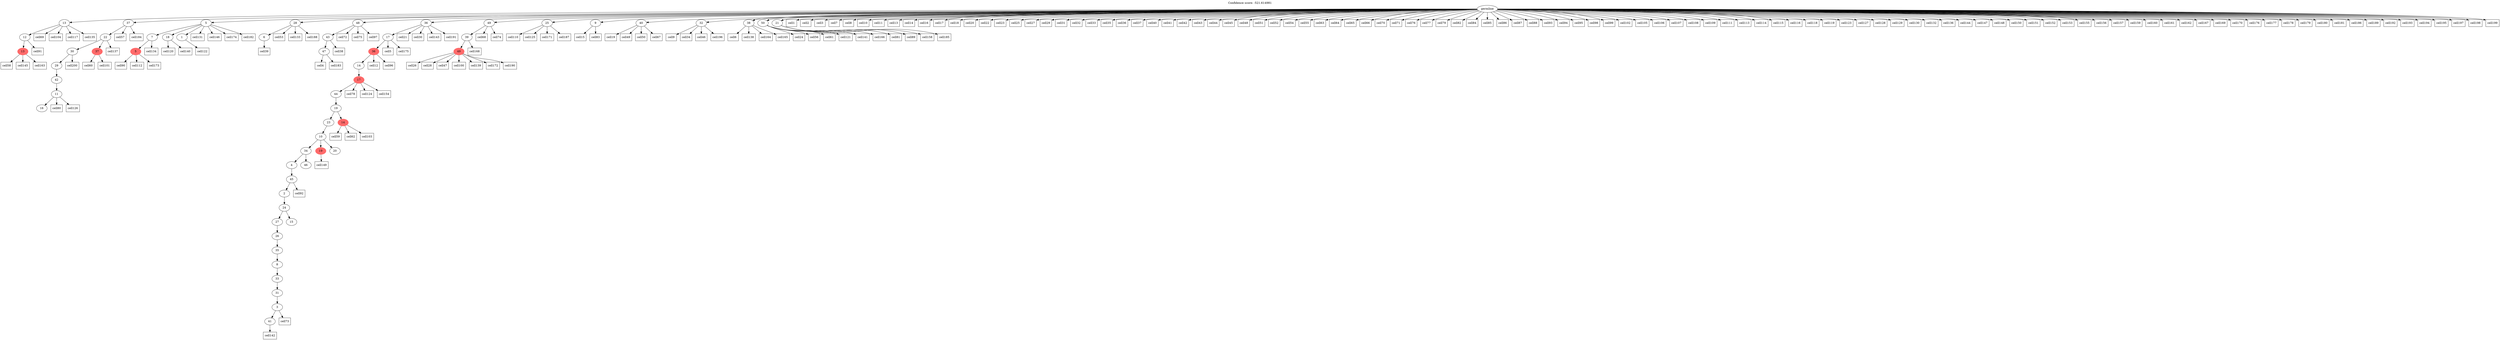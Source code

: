 digraph g {
	"53" -> "54";
	"54" [color=indianred1, style=filled, label="13"];
	"52" -> "53";
	"53" [label="12"];
	"47" -> "48";
	"48" [label="16"];
	"46" -> "47";
	"47" [label="11"];
	"45" -> "46";
	"46" [label="42"];
	"44" -> "45";
	"45" [label="29"];
	"43" -> "44";
	"44" [label="30"];
	"43" -> "49";
	"49" [color=indianred1, style=filled, label="37"];
	"42" -> "43";
	"43" [label="22"];
	"39" -> "40";
	"40" [color=indianred1, style=filled, label="5"];
	"37" -> "38";
	"38" [label="18"];
	"37" -> "39";
	"39" [label="7"];
	"37" -> "41";
	"41" [label="1"];
	"34" -> "35";
	"35" [label="6"];
	"32" -> "33";
	"33" [label="47"];
	"31" -> "32";
	"32" [label="43"];
	"24" -> "25";
	"25" [label="41"];
	"23" -> "24";
	"24" [label="3"];
	"22" -> "23";
	"23" [label="31"];
	"21" -> "22";
	"22" [label="33"];
	"20" -> "21";
	"21" [label="8"];
	"19" -> "20";
	"20" [label="35"];
	"18" -> "19";
	"19" [label="26"];
	"17" -> "18";
	"18" [label="27"];
	"17" -> "26";
	"26" [label="15"];
	"16" -> "17";
	"17" [label="24"];
	"15" -> "16";
	"16" [label="2"];
	"14" -> "15";
	"15" [label="45"];
	"13" -> "14";
	"14" [label="4"];
	"13" -> "27";
	"27" [label="46"];
	"12" -> "13";
	"13" [label="34"];
	"12" -> "28";
	"28" [color=indianred1, style=filled, label="19"];
	"12" -> "29";
	"29" [label="20"];
	"11" -> "12";
	"12" [label="10"];
	"10" -> "11";
	"11" [label="23"];
	"10" -> "30";
	"30" [color=indianred1, style=filled, label="14"];
	"9" -> "10";
	"10" [label="19"];
	"8" -> "9";
	"9" [label="44"];
	"7" -> "8";
	"8" [color=indianred1, style=filled, label="17"];
	"6" -> "7";
	"7" [label="14"];
	"5" -> "6";
	"6" [color=indianred1, style=filled, label="36"];
	"4" -> "5";
	"5" [label="17"];
	"2" -> "3";
	"3" [color=indianred1, style=filled, label="49"];
	"1" -> "2";
	"2" [label="39"];
	"0" -> "1";
	"1" [label="49"];
	"0" -> "4";
	"4" [label="36"];
	"0" -> "31";
	"31" [label="48"];
	"0" -> "34";
	"34" [label="28"];
	"0" -> "36";
	"36" [label="25"];
	"0" -> "37";
	"37" [label="5"];
	"0" -> "42";
	"42" [label="37"];
	"0" -> "50";
	"50" [label="9"];
	"0" -> "51";
	"51" [label="40"];
	"0" -> "52";
	"52" [label="13"];
	"0" -> "55";
	"55" [label="32"];
	"0" -> "56";
	"56" [label="38"];
	"0" -> "57";
	"57" [label="50"];
	"0" -> "58";
	"58" [label="21"];
	"0" [label="germline"];
	"0" -> "cell1";
	"cell1" [shape=box];
	"0" -> "cell2";
	"cell2" [shape=box];
	"0" -> "cell3";
	"cell3" [shape=box];
	"33" -> "cell4";
	"cell4" [shape=box];
	"5" -> "cell5";
	"cell5" [shape=box];
	"56" -> "cell6";
	"cell6" [shape=box];
	"0" -> "cell7";
	"cell7" [shape=box];
	"0" -> "cell8";
	"cell8" [shape=box];
	"55" -> "cell9";
	"cell9" [shape=box];
	"0" -> "cell10";
	"cell10" [shape=box];
	"0" -> "cell11";
	"cell11" [shape=box];
	"6" -> "cell12";
	"cell12" [shape=box];
	"0" -> "cell13";
	"cell13" [shape=box];
	"0" -> "cell14";
	"cell14" [shape=box];
	"50" -> "cell15";
	"cell15" [shape=box];
	"0" -> "cell16";
	"cell16" [shape=box];
	"0" -> "cell17";
	"cell17" [shape=box];
	"0" -> "cell18";
	"cell18" [shape=box];
	"51" -> "cell19";
	"cell19" [shape=box];
	"0" -> "cell20";
	"cell20" [shape=box];
	"4" -> "cell21";
	"cell21" [shape=box];
	"0" -> "cell22";
	"cell22" [shape=box];
	"0" -> "cell23";
	"cell23" [shape=box];
	"57" -> "cell24";
	"cell24" [shape=box];
	"0" -> "cell25";
	"cell25" [shape=box];
	"3" -> "cell26";
	"cell26" [shape=box];
	"0" -> "cell27";
	"cell27" [shape=box];
	"3" -> "cell28";
	"cell28" [shape=box];
	"0" -> "cell29";
	"cell29" [shape=box];
	"4" -> "cell30";
	"cell30" [shape=box];
	"0" -> "cell31";
	"cell31" [shape=box];
	"0" -> "cell32";
	"cell32" [shape=box];
	"0" -> "cell33";
	"cell33" [shape=box];
	"55" -> "cell34";
	"cell34" [shape=box];
	"0" -> "cell35";
	"cell35" [shape=box];
	"0" -> "cell36";
	"cell36" [shape=box];
	"0" -> "cell37";
	"cell37" [shape=box];
	"32" -> "cell38";
	"cell38" [shape=box];
	"35" -> "cell39";
	"cell39" [shape=box];
	"0" -> "cell40";
	"cell40" [shape=box];
	"0" -> "cell41";
	"cell41" [shape=box];
	"0" -> "cell42";
	"cell42" [shape=box];
	"0" -> "cell43";
	"cell43" [shape=box];
	"0" -> "cell44";
	"cell44" [shape=box];
	"0" -> "cell45";
	"cell45" [shape=box];
	"55" -> "cell46";
	"cell46" [shape=box];
	"3" -> "cell47";
	"cell47" [shape=box];
	"0" -> "cell48";
	"cell48" [shape=box];
	"51" -> "cell49";
	"cell49" [shape=box];
	"51" -> "cell50";
	"cell50" [shape=box];
	"0" -> "cell51";
	"cell51" [shape=box];
	"0" -> "cell52";
	"cell52" [shape=box];
	"34" -> "cell53";
	"cell53" [shape=box];
	"0" -> "cell54";
	"cell54" [shape=box];
	"0" -> "cell55";
	"cell55" [shape=box];
	"57" -> "cell56";
	"cell56" [shape=box];
	"42" -> "cell57";
	"cell57" [shape=box];
	"54" -> "cell58";
	"cell58" [shape=box];
	"30" -> "cell59";
	"cell59" [shape=box];
	"49" -> "cell60";
	"cell60" [shape=box];
	"57" -> "cell61";
	"cell61" [shape=box];
	"30" -> "cell62";
	"cell62" [shape=box];
	"0" -> "cell63";
	"cell63" [shape=box];
	"0" -> "cell64";
	"cell64" [shape=box];
	"0" -> "cell65";
	"cell65" [shape=box];
	"0" -> "cell66";
	"cell66" [shape=box];
	"51" -> "cell67";
	"cell67" [shape=box];
	"1" -> "cell68";
	"cell68" [shape=box];
	"52" -> "cell69";
	"cell69" [shape=box];
	"0" -> "cell70";
	"cell70" [shape=box];
	"0" -> "cell71";
	"cell71" [shape=box];
	"31" -> "cell72";
	"cell72" [shape=box];
	"24" -> "cell73";
	"cell73" [shape=box];
	"1" -> "cell74";
	"cell74" [shape=box];
	"31" -> "cell75";
	"cell75" [shape=box];
	"0" -> "cell76";
	"cell76" [shape=box];
	"0" -> "cell77";
	"cell77" [shape=box];
	"8" -> "cell78";
	"cell78" [shape=box];
	"0" -> "cell79";
	"cell79" [shape=box];
	"47" -> "cell80";
	"cell80" [shape=box];
	"58" -> "cell81";
	"cell81" [shape=box];
	"0" -> "cell82";
	"cell82" [shape=box];
	"50" -> "cell83";
	"cell83" [shape=box];
	"0" -> "cell84";
	"cell84" [shape=box];
	"0" -> "cell85";
	"cell85" [shape=box];
	"0" -> "cell86";
	"cell86" [shape=box];
	"0" -> "cell87";
	"cell87" [shape=box];
	"0" -> "cell88";
	"cell88" [shape=box];
	"58" -> "cell89";
	"cell89" [shape=box];
	"40" -> "cell90";
	"cell90" [shape=box];
	"53" -> "cell91";
	"cell91" [shape=box];
	"15" -> "cell92";
	"cell92" [shape=box];
	"0" -> "cell93";
	"cell93" [shape=box];
	"0" -> "cell94";
	"cell94" [shape=box];
	"0" -> "cell95";
	"cell95" [shape=box];
	"6" -> "cell96";
	"cell96" [shape=box];
	"31" -> "cell97";
	"cell97" [shape=box];
	"0" -> "cell98";
	"cell98" [shape=box];
	"0" -> "cell99";
	"cell99" [shape=box];
	"3" -> "cell100";
	"cell100" [shape=box];
	"49" -> "cell101";
	"cell101" [shape=box];
	"0" -> "cell102";
	"cell102" [shape=box];
	"30" -> "cell103";
	"cell103" [shape=box];
	"52" -> "cell104";
	"cell104" [shape=box];
	"0" -> "cell105";
	"cell105" [shape=box];
	"0" -> "cell106";
	"cell106" [shape=box];
	"0" -> "cell107";
	"cell107" [shape=box];
	"0" -> "cell108";
	"cell108" [shape=box];
	"0" -> "cell109";
	"cell109" [shape=box];
	"36" -> "cell110";
	"cell110" [shape=box];
	"0" -> "cell111";
	"cell111" [shape=box];
	"40" -> "cell112";
	"cell112" [shape=box];
	"0" -> "cell113";
	"cell113" [shape=box];
	"0" -> "cell114";
	"cell114" [shape=box];
	"0" -> "cell115";
	"cell115" [shape=box];
	"0" -> "cell116";
	"cell116" [shape=box];
	"52" -> "cell117";
	"cell117" [shape=box];
	"0" -> "cell118";
	"cell118" [shape=box];
	"0" -> "cell119";
	"cell119" [shape=box];
	"38" -> "cell120";
	"cell120" [shape=box];
	"57" -> "cell121";
	"cell121" [shape=box];
	"41" -> "cell122";
	"cell122" [shape=box];
	"0" -> "cell123";
	"cell123" [shape=box];
	"8" -> "cell124";
	"cell124" [shape=box];
	"36" -> "cell125";
	"cell125" [shape=box];
	"47" -> "cell126";
	"cell126" [shape=box];
	"0" -> "cell127";
	"cell127" [shape=box];
	"0" -> "cell128";
	"cell128" [shape=box];
	"0" -> "cell129";
	"cell129" [shape=box];
	"0" -> "cell130";
	"cell130" [shape=box];
	"37" -> "cell131";
	"cell131" [shape=box];
	"0" -> "cell132";
	"cell132" [shape=box];
	"34" -> "cell133";
	"cell133" [shape=box];
	"39" -> "cell134";
	"cell134" [shape=box];
	"52" -> "cell135";
	"cell135" [shape=box];
	"0" -> "cell136";
	"cell136" [shape=box];
	"43" -> "cell137";
	"cell137" [shape=box];
	"56" -> "cell138";
	"cell138" [shape=box];
	"3" -> "cell139";
	"cell139" [shape=box];
	"38" -> "cell140";
	"cell140" [shape=box];
	"57" -> "cell141";
	"cell141" [shape=box];
	"25" -> "cell142";
	"cell142" [shape=box];
	"4" -> "cell143";
	"cell143" [shape=box];
	"0" -> "cell144";
	"cell144" [shape=box];
	"54" -> "cell145";
	"cell145" [shape=box];
	"37" -> "cell146";
	"cell146" [shape=box];
	"0" -> "cell147";
	"cell147" [shape=box];
	"0" -> "cell148";
	"cell148" [shape=box];
	"28" -> "cell149";
	"cell149" [shape=box];
	"0" -> "cell150";
	"cell150" [shape=box];
	"0" -> "cell151";
	"cell151" [shape=box];
	"0" -> "cell152";
	"cell152" [shape=box];
	"0" -> "cell153";
	"cell153" [shape=box];
	"8" -> "cell154";
	"cell154" [shape=box];
	"0" -> "cell155";
	"cell155" [shape=box];
	"0" -> "cell156";
	"cell156" [shape=box];
	"0" -> "cell157";
	"cell157" [shape=box];
	"58" -> "cell158";
	"cell158" [shape=box];
	"0" -> "cell159";
	"cell159" [shape=box];
	"0" -> "cell160";
	"cell160" [shape=box];
	"0" -> "cell161";
	"cell161" [shape=box];
	"0" -> "cell162";
	"cell162" [shape=box];
	"54" -> "cell163";
	"cell163" [shape=box];
	"56" -> "cell164";
	"cell164" [shape=box];
	"56" -> "cell165";
	"cell165" [shape=box];
	"57" -> "cell166";
	"cell166" [shape=box];
	"0" -> "cell167";
	"cell167" [shape=box];
	"2" -> "cell168";
	"cell168" [shape=box];
	"0" -> "cell169";
	"cell169" [shape=box];
	"0" -> "cell170";
	"cell170" [shape=box];
	"36" -> "cell171";
	"cell171" [shape=box];
	"3" -> "cell172";
	"cell172" [shape=box];
	"40" -> "cell173";
	"cell173" [shape=box];
	"37" -> "cell174";
	"cell174" [shape=box];
	"5" -> "cell175";
	"cell175" [shape=box];
	"0" -> "cell176";
	"cell176" [shape=box];
	"0" -> "cell177";
	"cell177" [shape=box];
	"0" -> "cell178";
	"cell178" [shape=box];
	"0" -> "cell179";
	"cell179" [shape=box];
	"0" -> "cell180";
	"cell180" [shape=box];
	"0" -> "cell181";
	"cell181" [shape=box];
	"37" -> "cell182";
	"cell182" [shape=box];
	"33" -> "cell183";
	"cell183" [shape=box];
	"42" -> "cell184";
	"cell184" [shape=box];
	"58" -> "cell185";
	"cell185" [shape=box];
	"0" -> "cell186";
	"cell186" [shape=box];
	"36" -> "cell187";
	"cell187" [shape=box];
	"34" -> "cell188";
	"cell188" [shape=box];
	"0" -> "cell189";
	"cell189" [shape=box];
	"3" -> "cell190";
	"cell190" [shape=box];
	"4" -> "cell191";
	"cell191" [shape=box];
	"0" -> "cell192";
	"cell192" [shape=box];
	"0" -> "cell193";
	"cell193" [shape=box];
	"0" -> "cell194";
	"cell194" [shape=box];
	"0" -> "cell195";
	"cell195" [shape=box];
	"55" -> "cell196";
	"cell196" [shape=box];
	"0" -> "cell197";
	"cell197" [shape=box];
	"0" -> "cell198";
	"cell198" [shape=box];
	"0" -> "cell199";
	"cell199" [shape=box];
	"44" -> "cell200";
	"cell200" [shape=box];
	labelloc="t";
	label="Confidence score: -521.614981";
}
